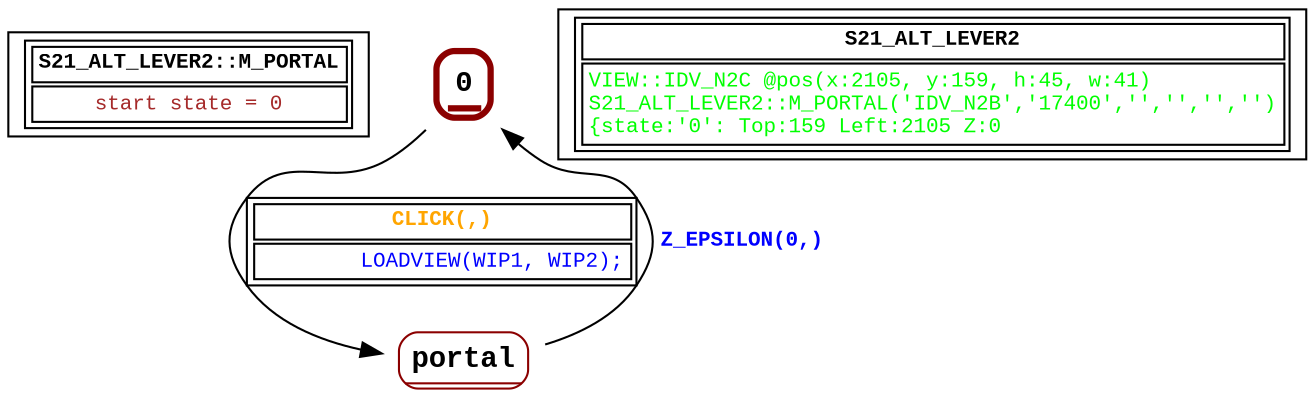 digraph Automaton {
 fontname="Courier New"
	node [shape=oval, fontname="Courier New"];
	filename[shape = record, fontsize=10, label=< <table border="1"><tr><td><b>S21_ALT_LEVER2::M_PORTAL<br align="left"/></b></td></tr>
<tr><td><font point-size="10" color ="brown">start state = 0<br align="left"/></font></td></tr></table>>
];
	0[shape = none, fontsize=14, label=< <table border="3" color="darkred" style="rounded"><tr><td sides="b"><b>0<br align="left"/></b></td></tr>
</table>>];
"0" -> "portal" [fontcolor=orange,fontsize=10,fontname="Courier New", label=< <table border="1"><tr><td><b>CLICK(,)<br align="left"/></b></td></tr>
<tr><td><font point-size="10" color ="blue">        LOADVIEW(WIP1, WIP2);<br align="left"/></font></td></tr></table>>
];
	portal[shape = none, fontsize=14, label=< <table border="1" color="darkred" style="rounded"><tr><td sides="b"><b>portal<br align="left"/></b></td></tr>
</table>>];
"portal" -> "0" [fontcolor=blue,fontsize=10,fontname="Courier New", label=< <table border="0"><tr><td><b>Z_EPSILON(0,)<br align="left"/></b></td></tr>
</table>>
];
	status[shape = record, fontsize=10, label=< <table border="1"><tr><td><b>S21_ALT_LEVER2<br align="left"/></b></td></tr>
<tr><td><font point-size="10" color ="green">VIEW::IDV_N2C @pos(x:2105, y:159, h:45, w:41)<br align="left"/>S21_ALT_LEVER2::M_PORTAL(&apos;IDV_N2B&apos;,&apos;17400&apos;,&apos;&apos;,&apos;&apos;,&apos;&apos;,&apos;&apos;)<br align="left"/>			&#123;state:&apos;0&apos;: Top:159 Left:2105 Z:0<br align="left"/></font></td></tr></table>>
];
}
